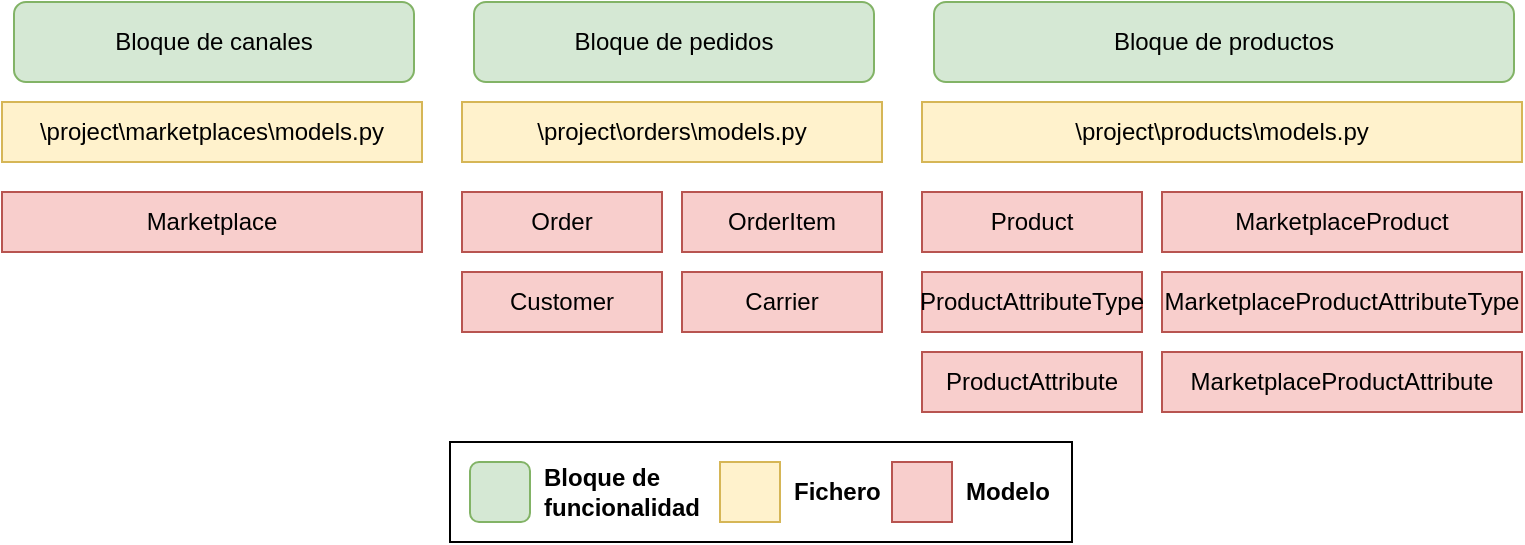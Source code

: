 <mxfile version="27.1.0">
  <diagram name="Page-1" id="dV4gOR_IBtZmmg_PkJwF">
    <mxGraphModel dx="1426" dy="758" grid="1" gridSize="10" guides="1" tooltips="1" connect="1" arrows="1" fold="1" page="1" pageScale="1" pageWidth="827" pageHeight="1169" math="0" shadow="0">
      <root>
        <mxCell id="0" />
        <mxCell id="1" parent="0" />
        <mxCell id="SCQOQ3xM6eZPDDU1Whtt-97" value="" style="rounded=0;whiteSpace=wrap;html=1;" vertex="1" parent="1">
          <mxGeometry x="258" y="340" width="311" height="50" as="geometry" />
        </mxCell>
        <mxCell id="SCQOQ3xM6eZPDDU1Whtt-69" value="Bloque de productos" style="rounded=1;whiteSpace=wrap;html=1;fillColor=#d5e8d4;strokeColor=#82b366;" vertex="1" parent="1">
          <mxGeometry x="500" y="120" width="290" height="40" as="geometry" />
        </mxCell>
        <mxCell id="SCQOQ3xM6eZPDDU1Whtt-70" value="\project\products\models.py" style="rounded=0;whiteSpace=wrap;html=1;fillColor=#fff2cc;strokeColor=#d6b656;" vertex="1" parent="1">
          <mxGeometry x="494" y="170" width="300" height="30" as="geometry" />
        </mxCell>
        <mxCell id="SCQOQ3xM6eZPDDU1Whtt-71" value="Product" style="rounded=0;whiteSpace=wrap;html=1;fillColor=#f8cecc;strokeColor=#b85450;" vertex="1" parent="1">
          <mxGeometry x="494" y="215" width="110" height="30" as="geometry" />
        </mxCell>
        <mxCell id="SCQOQ3xM6eZPDDU1Whtt-72" value="MarketplaceProduct" style="rounded=0;whiteSpace=wrap;html=1;fillColor=#f8cecc;strokeColor=#b85450;" vertex="1" parent="1">
          <mxGeometry x="614" y="215" width="180" height="30" as="geometry" />
        </mxCell>
        <mxCell id="SCQOQ3xM6eZPDDU1Whtt-73" value="ProductAttributeType" style="rounded=0;whiteSpace=wrap;html=1;fillColor=#f8cecc;strokeColor=#b85450;" vertex="1" parent="1">
          <mxGeometry x="494" y="255" width="110" height="30" as="geometry" />
        </mxCell>
        <mxCell id="SCQOQ3xM6eZPDDU1Whtt-74" value="ProductAttribute" style="rounded=0;whiteSpace=wrap;html=1;fillColor=#f8cecc;strokeColor=#b85450;" vertex="1" parent="1">
          <mxGeometry x="494" y="295" width="110" height="30" as="geometry" />
        </mxCell>
        <mxCell id="SCQOQ3xM6eZPDDU1Whtt-75" value="MarketplaceProductAttributeType" style="rounded=0;whiteSpace=wrap;html=1;fillColor=#f8cecc;strokeColor=#b85450;" vertex="1" parent="1">
          <mxGeometry x="614" y="255" width="180" height="30" as="geometry" />
        </mxCell>
        <mxCell id="SCQOQ3xM6eZPDDU1Whtt-76" value="MarketplaceProductAttribute" style="rounded=0;whiteSpace=wrap;html=1;fillColor=#f8cecc;strokeColor=#b85450;" vertex="1" parent="1">
          <mxGeometry x="614" y="295" width="180" height="30" as="geometry" />
        </mxCell>
        <mxCell id="SCQOQ3xM6eZPDDU1Whtt-77" value="Bloque de canales" style="rounded=1;whiteSpace=wrap;html=1;fillColor=#d5e8d4;strokeColor=#82b366;" vertex="1" parent="1">
          <mxGeometry x="40" y="120" width="200" height="40" as="geometry" />
        </mxCell>
        <mxCell id="SCQOQ3xM6eZPDDU1Whtt-78" value="\project\marketplaces\models.py" style="rounded=0;whiteSpace=wrap;html=1;fillColor=#fff2cc;strokeColor=#d6b656;" vertex="1" parent="1">
          <mxGeometry x="34" y="170" width="210" height="30" as="geometry" />
        </mxCell>
        <mxCell id="SCQOQ3xM6eZPDDU1Whtt-79" value="Marketplace" style="rounded=0;whiteSpace=wrap;html=1;fillColor=#f8cecc;strokeColor=#b85450;" vertex="1" parent="1">
          <mxGeometry x="34" y="215" width="210" height="30" as="geometry" />
        </mxCell>
        <mxCell id="SCQOQ3xM6eZPDDU1Whtt-85" value="Bloque de pedidos" style="rounded=1;whiteSpace=wrap;html=1;fillColor=#d5e8d4;strokeColor=#82b366;" vertex="1" parent="1">
          <mxGeometry x="270" y="120" width="200" height="40" as="geometry" />
        </mxCell>
        <mxCell id="SCQOQ3xM6eZPDDU1Whtt-86" value="\project\orders\models.py" style="rounded=0;whiteSpace=wrap;html=1;fillColor=#fff2cc;strokeColor=#d6b656;" vertex="1" parent="1">
          <mxGeometry x="264" y="170" width="210" height="30" as="geometry" />
        </mxCell>
        <mxCell id="SCQOQ3xM6eZPDDU1Whtt-87" value="Customer" style="rounded=0;whiteSpace=wrap;html=1;fillColor=#f8cecc;strokeColor=#b85450;" vertex="1" parent="1">
          <mxGeometry x="264" y="255" width="100" height="30" as="geometry" />
        </mxCell>
        <mxCell id="SCQOQ3xM6eZPDDU1Whtt-88" value="Carrier" style="rounded=0;whiteSpace=wrap;html=1;fillColor=#f8cecc;strokeColor=#b85450;" vertex="1" parent="1">
          <mxGeometry x="374" y="255" width="100" height="30" as="geometry" />
        </mxCell>
        <mxCell id="SCQOQ3xM6eZPDDU1Whtt-89" value="Order" style="rounded=0;whiteSpace=wrap;html=1;fillColor=#f8cecc;strokeColor=#b85450;" vertex="1" parent="1">
          <mxGeometry x="264" y="215" width="100" height="30" as="geometry" />
        </mxCell>
        <mxCell id="SCQOQ3xM6eZPDDU1Whtt-90" value="OrderItem" style="rounded=0;whiteSpace=wrap;html=1;fillColor=#f8cecc;strokeColor=#b85450;" vertex="1" parent="1">
          <mxGeometry x="374" y="215" width="100" height="30" as="geometry" />
        </mxCell>
        <mxCell id="SCQOQ3xM6eZPDDU1Whtt-91" value="" style="rounded=1;whiteSpace=wrap;html=1;fillColor=#d5e8d4;strokeColor=#82b366;" vertex="1" parent="1">
          <mxGeometry x="268" y="350" width="30" height="30" as="geometry" />
        </mxCell>
        <mxCell id="SCQOQ3xM6eZPDDU1Whtt-92" value="Bloque de&lt;div&gt;&lt;span style=&quot;background-color: transparent; color: light-dark(rgb(0, 0, 0), rgb(255, 255, 255));&quot;&gt;funcionalidad&lt;/span&gt;&lt;/div&gt;" style="text;html=1;align=left;verticalAlign=middle;whiteSpace=wrap;rounded=0;fontStyle=1" vertex="1" parent="1">
          <mxGeometry x="303" y="350" width="96" height="30" as="geometry" />
        </mxCell>
        <mxCell id="SCQOQ3xM6eZPDDU1Whtt-93" value="" style="rounded=0;whiteSpace=wrap;html=1;fillColor=#f8cecc;strokeColor=#b85450;" vertex="1" parent="1">
          <mxGeometry x="479" y="350" width="30" height="30" as="geometry" />
        </mxCell>
        <mxCell id="SCQOQ3xM6eZPDDU1Whtt-94" value="Modelo" style="text;html=1;align=left;verticalAlign=middle;whiteSpace=wrap;rounded=0;fontStyle=1" vertex="1" parent="1">
          <mxGeometry x="514" y="350" width="45" height="30" as="geometry" />
        </mxCell>
        <mxCell id="SCQOQ3xM6eZPDDU1Whtt-95" value="" style="rounded=0;whiteSpace=wrap;html=1;fillColor=#fff2cc;strokeColor=#d6b656;" vertex="1" parent="1">
          <mxGeometry x="393" y="350" width="30" height="30" as="geometry" />
        </mxCell>
        <mxCell id="SCQOQ3xM6eZPDDU1Whtt-96" value="Fichero" style="text;html=1;align=left;verticalAlign=middle;whiteSpace=wrap;rounded=0;fontStyle=1" vertex="1" parent="1">
          <mxGeometry x="428" y="350" width="61" height="30" as="geometry" />
        </mxCell>
      </root>
    </mxGraphModel>
  </diagram>
</mxfile>
